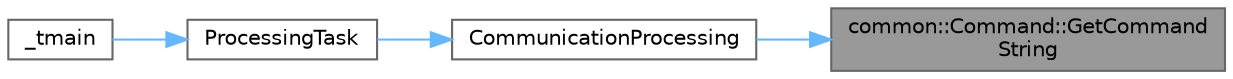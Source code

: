 digraph "common::Command::GetCommandString"
{
 // LATEX_PDF_SIZE
  bgcolor="transparent";
  edge [fontname=Helvetica,fontsize=10,labelfontname=Helvetica,labelfontsize=10];
  node [fontname=Helvetica,fontsize=10,shape=box,height=0.2,width=0.4];
  rankdir="RL";
  Node1 [id="Node000001",label="common::Command::GetCommand\lString",height=0.2,width=0.4,color="gray40", fillcolor="grey60", style="filled", fontcolor="black",tooltip="주어진 명령어 코드에 해당하는 명령어 문자열을 반환하는 함수입니다."];
  Node1 -> Node2 [id="edge1_Node000001_Node000002",dir="back",color="steelblue1",style="solid",tooltip=" "];
  Node2 [id="Node000002",label="CommunicationProcessing",height=0.2,width=0.4,color="grey40", fillcolor="white", style="filled",URL="$a00047.html#ad6cddbe389369006f50244e7ff4fd90e",tooltip="수신된 명령에 따라 통신을 처리합니다."];
  Node2 -> Node3 [id="edge2_Node000002_Node000003",dir="back",color="steelblue1",style="solid",tooltip=" "];
  Node3 [id="Node000003",label="ProcessingTask",height=0.2,width=0.4,color="grey40", fillcolor="white", style="filled",URL="$a00047.html#a3db71c15151b4d493496a84b964c847b",tooltip="주어진 작업을 수행하는 스레드 함수입니다."];
  Node3 -> Node4 [id="edge3_Node000003_Node000004",dir="back",color="steelblue1",style="solid",tooltip=" "];
  Node4 [id="Node000004",label="_tmain",height=0.2,width=0.4,color="grey40", fillcolor="white", style="filled",URL="$a00047.html#a353674c5af92be7fb389265cde4e5e03",tooltip=" "];
}
